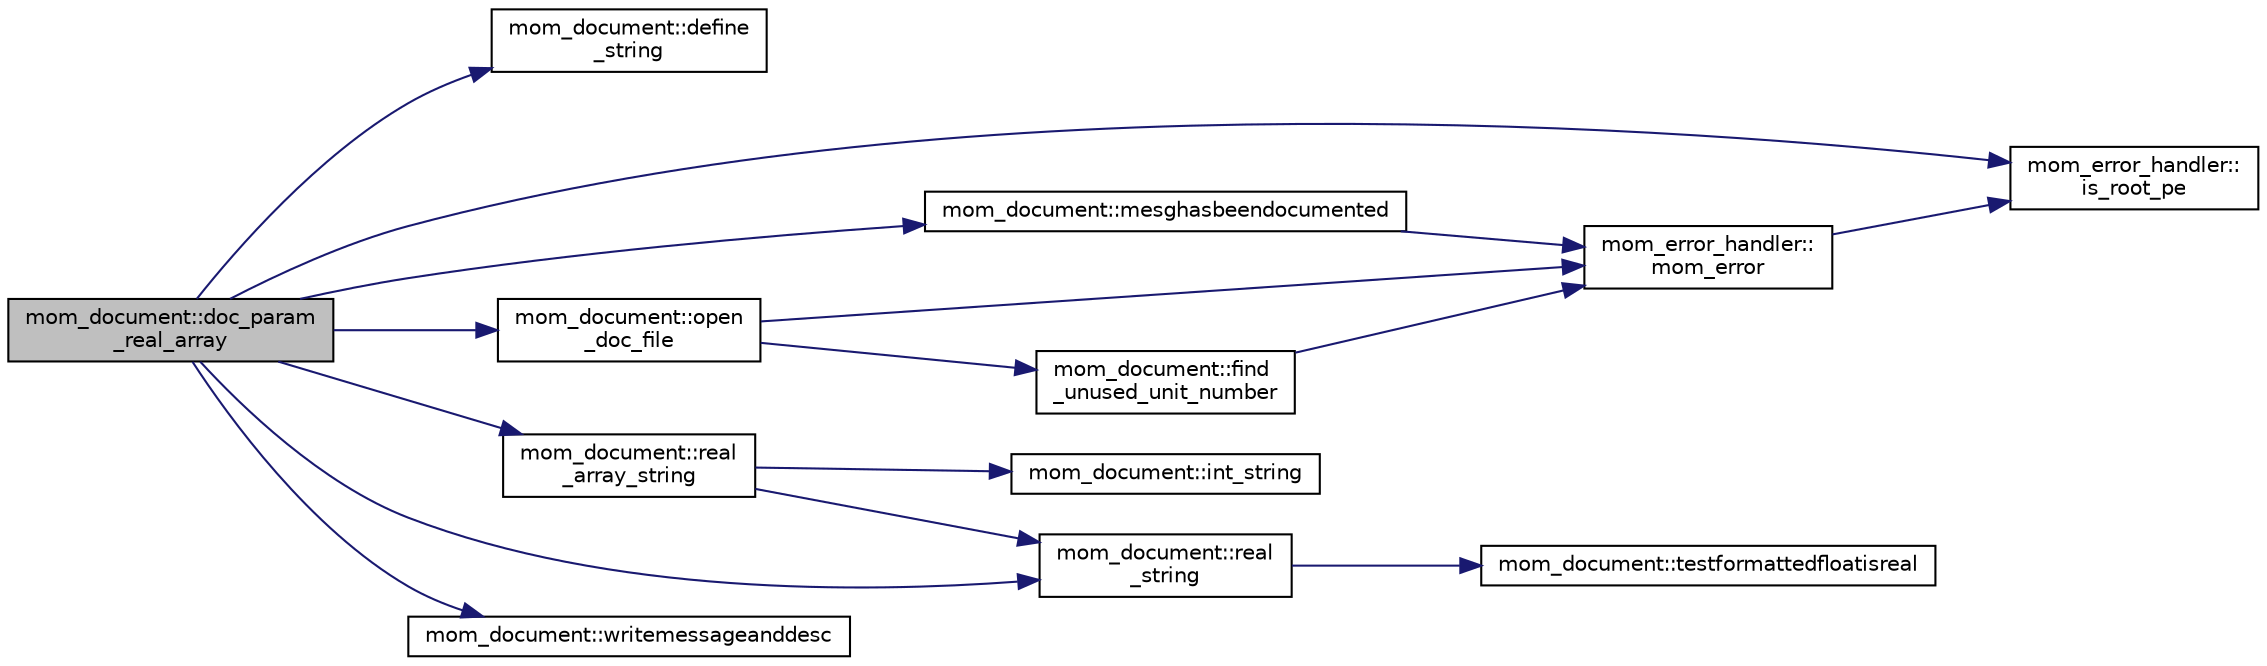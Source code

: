 digraph "mom_document::doc_param_real_array"
{
 // INTERACTIVE_SVG=YES
  edge [fontname="Helvetica",fontsize="10",labelfontname="Helvetica",labelfontsize="10"];
  node [fontname="Helvetica",fontsize="10",shape=record];
  rankdir="LR";
  Node123 [label="mom_document::doc_param\l_real_array",height=0.2,width=0.4,color="black", fillcolor="grey75", style="filled", fontcolor="black"];
  Node123 -> Node124 [color="midnightblue",fontsize="10",style="solid",fontname="Helvetica"];
  Node124 [label="mom_document::define\l_string",height=0.2,width=0.4,color="black", fillcolor="white", style="filled",URL="$namespacemom__document.html#aadc9c21a3f71a85107454b8080d6ec5c"];
  Node123 -> Node125 [color="midnightblue",fontsize="10",style="solid",fontname="Helvetica"];
  Node125 [label="mom_error_handler::\lis_root_pe",height=0.2,width=0.4,color="black", fillcolor="white", style="filled",URL="$namespacemom__error__handler.html#ad5f00a53059c72fe2332d1436c80ca71"];
  Node123 -> Node126 [color="midnightblue",fontsize="10",style="solid",fontname="Helvetica"];
  Node126 [label="mom_document::mesghasbeendocumented",height=0.2,width=0.4,color="black", fillcolor="white", style="filled",URL="$namespacemom__document.html#aa23ed2e58e74e88a71de374685ee11ec"];
  Node126 -> Node127 [color="midnightblue",fontsize="10",style="solid",fontname="Helvetica"];
  Node127 [label="mom_error_handler::\lmom_error",height=0.2,width=0.4,color="black", fillcolor="white", style="filled",URL="$namespacemom__error__handler.html#a460cfb79a06c29fc249952c2a3710d67"];
  Node127 -> Node125 [color="midnightblue",fontsize="10",style="solid",fontname="Helvetica"];
  Node123 -> Node128 [color="midnightblue",fontsize="10",style="solid",fontname="Helvetica"];
  Node128 [label="mom_document::open\l_doc_file",height=0.2,width=0.4,color="black", fillcolor="white", style="filled",URL="$namespacemom__document.html#aab976b6c6c9c01833438d217fca228a4"];
  Node128 -> Node129 [color="midnightblue",fontsize="10",style="solid",fontname="Helvetica"];
  Node129 [label="mom_document::find\l_unused_unit_number",height=0.2,width=0.4,color="black", fillcolor="white", style="filled",URL="$namespacemom__document.html#a5f2661445a72a7d0f774677e91366db5"];
  Node129 -> Node127 [color="midnightblue",fontsize="10",style="solid",fontname="Helvetica"];
  Node128 -> Node127 [color="midnightblue",fontsize="10",style="solid",fontname="Helvetica"];
  Node123 -> Node130 [color="midnightblue",fontsize="10",style="solid",fontname="Helvetica"];
  Node130 [label="mom_document::real\l_array_string",height=0.2,width=0.4,color="black", fillcolor="white", style="filled",URL="$namespacemom__document.html#a436486f7289eafc7b4e8ba65812f3459"];
  Node130 -> Node131 [color="midnightblue",fontsize="10",style="solid",fontname="Helvetica"];
  Node131 [label="mom_document::int_string",height=0.2,width=0.4,color="black", fillcolor="white", style="filled",URL="$namespacemom__document.html#a546c1393f07adc49a43fe5f6af171730"];
  Node130 -> Node132 [color="midnightblue",fontsize="10",style="solid",fontname="Helvetica"];
  Node132 [label="mom_document::real\l_string",height=0.2,width=0.4,color="black", fillcolor="white", style="filled",URL="$namespacemom__document.html#a966b8926bf40ee436654a0048b2bf42a"];
  Node132 -> Node133 [color="midnightblue",fontsize="10",style="solid",fontname="Helvetica"];
  Node133 [label="mom_document::testformattedfloatisreal",height=0.2,width=0.4,color="black", fillcolor="white", style="filled",URL="$namespacemom__document.html#acbd7bf94c8e359a48ace95fe1f3d3bb4"];
  Node123 -> Node132 [color="midnightblue",fontsize="10",style="solid",fontname="Helvetica"];
  Node123 -> Node134 [color="midnightblue",fontsize="10",style="solid",fontname="Helvetica"];
  Node134 [label="mom_document::writemessageanddesc",height=0.2,width=0.4,color="black", fillcolor="white", style="filled",URL="$namespacemom__document.html#a22d84550b1affd1037328c5117496a65"];
}
